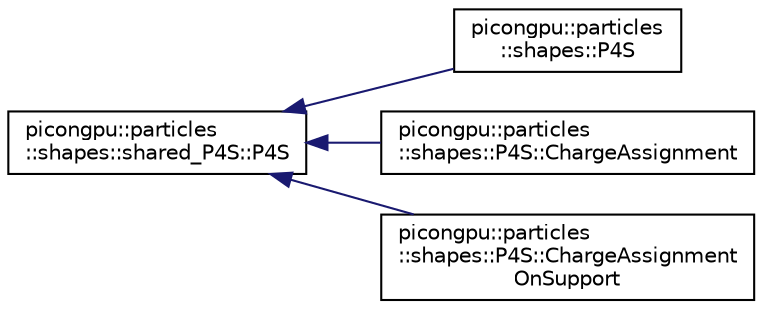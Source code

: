 digraph "Graphical Class Hierarchy"
{
 // LATEX_PDF_SIZE
  edge [fontname="Helvetica",fontsize="10",labelfontname="Helvetica",labelfontsize="10"];
  node [fontname="Helvetica",fontsize="10",shape=record];
  rankdir="LR";
  Node0 [label="picongpu::particles\l::shapes::shared_P4S::P4S",height=0.2,width=0.4,color="black", fillcolor="white", style="filled",URL="$structpicongpu_1_1particles_1_1shapes_1_1shared___p4_s_1_1_p4_s.html",tooltip=" "];
  Node0 -> Node1 [dir="back",color="midnightblue",fontsize="10",style="solid",fontname="Helvetica"];
  Node1 [label="picongpu::particles\l::shapes::P4S",height=0.2,width=0.4,color="black", fillcolor="white", style="filled",URL="$structpicongpu_1_1particles_1_1shapes_1_1_p4_s.html",tooltip="particle assignment shape piecewise biquadratic spline"];
  Node0 -> Node2 [dir="back",color="midnightblue",fontsize="10",style="solid",fontname="Helvetica"];
  Node2 [label="picongpu::particles\l::shapes::P4S::ChargeAssignment",height=0.2,width=0.4,color="black", fillcolor="white", style="filled",URL="$structpicongpu_1_1particles_1_1shapes_1_1_p4_s_1_1_charge_assignment.html",tooltip=" "];
  Node0 -> Node3 [dir="back",color="midnightblue",fontsize="10",style="solid",fontname="Helvetica"];
  Node3 [label="picongpu::particles\l::shapes::P4S::ChargeAssignment\lOnSupport",height=0.2,width=0.4,color="black", fillcolor="white", style="filled",URL="$structpicongpu_1_1particles_1_1shapes_1_1_p4_s_1_1_charge_assignment_on_support.html",tooltip=" "];
}
